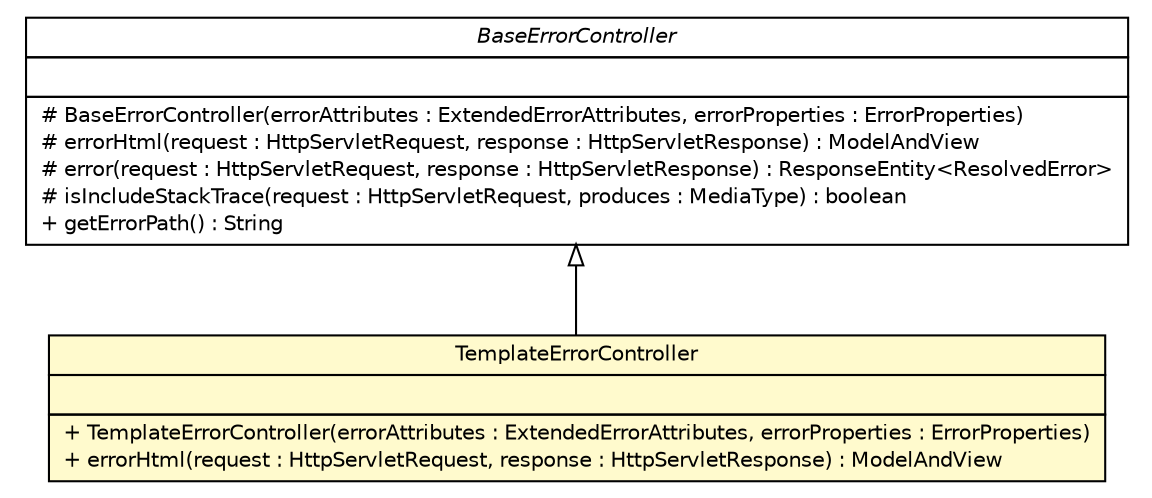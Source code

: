 #!/usr/local/bin/dot
#
# Class diagram 
# Generated by UMLGraph version R5_6-24-gf6e263 (http://www.umlgraph.org/)
#

digraph G {
	edge [fontname="Helvetica",fontsize=10,labelfontname="Helvetica",labelfontsize=10];
	node [fontname="Helvetica",fontsize=10,shape=plaintext];
	nodesep=0.25;
	ranksep=0.5;
	// com.yirendai.oss.lib.errorhandle.internal.BaseErrorController
	c541 [label=<<table title="com.yirendai.oss.lib.errorhandle.internal.BaseErrorController" border="0" cellborder="1" cellspacing="0" cellpadding="2" port="p" href="./BaseErrorController.html">
		<tr><td><table border="0" cellspacing="0" cellpadding="1">
<tr><td align="center" balign="center"><font face="Helvetica-Oblique"> BaseErrorController </font></td></tr>
		</table></td></tr>
		<tr><td><table border="0" cellspacing="0" cellpadding="1">
<tr><td align="left" balign="left">  </td></tr>
		</table></td></tr>
		<tr><td><table border="0" cellspacing="0" cellpadding="1">
<tr><td align="left" balign="left"> # BaseErrorController(errorAttributes : ExtendedErrorAttributes, errorProperties : ErrorProperties) </td></tr>
<tr><td align="left" balign="left"> # errorHtml(request : HttpServletRequest, response : HttpServletResponse) : ModelAndView </td></tr>
<tr><td align="left" balign="left"> # error(request : HttpServletRequest, response : HttpServletResponse) : ResponseEntity&lt;ResolvedError&gt; </td></tr>
<tr><td align="left" balign="left"> # isIncludeStackTrace(request : HttpServletRequest, produces : MediaType) : boolean </td></tr>
<tr><td align="left" balign="left"> + getErrorPath() : String </td></tr>
		</table></td></tr>
		</table>>, URL="./BaseErrorController.html", fontname="Helvetica", fontcolor="black", fontsize=10.0];
	// com.yirendai.oss.lib.errorhandle.internal.BaseErrorController.TemplateErrorController
	c543 [label=<<table title="com.yirendai.oss.lib.errorhandle.internal.BaseErrorController.TemplateErrorController" border="0" cellborder="1" cellspacing="0" cellpadding="2" port="p" bgcolor="lemonChiffon" href="./BaseErrorController.TemplateErrorController.html">
		<tr><td><table border="0" cellspacing="0" cellpadding="1">
<tr><td align="center" balign="center"> TemplateErrorController </td></tr>
		</table></td></tr>
		<tr><td><table border="0" cellspacing="0" cellpadding="1">
<tr><td align="left" balign="left">  </td></tr>
		</table></td></tr>
		<tr><td><table border="0" cellspacing="0" cellpadding="1">
<tr><td align="left" balign="left"> + TemplateErrorController(errorAttributes : ExtendedErrorAttributes, errorProperties : ErrorProperties) </td></tr>
<tr><td align="left" balign="left"> + errorHtml(request : HttpServletRequest, response : HttpServletResponse) : ModelAndView </td></tr>
		</table></td></tr>
		</table>>, URL="./BaseErrorController.TemplateErrorController.html", fontname="Helvetica", fontcolor="black", fontsize=10.0];
	//com.yirendai.oss.lib.errorhandle.internal.BaseErrorController.TemplateErrorController extends com.yirendai.oss.lib.errorhandle.internal.BaseErrorController
	c541:p -> c543:p [dir=back,arrowtail=empty];
}

